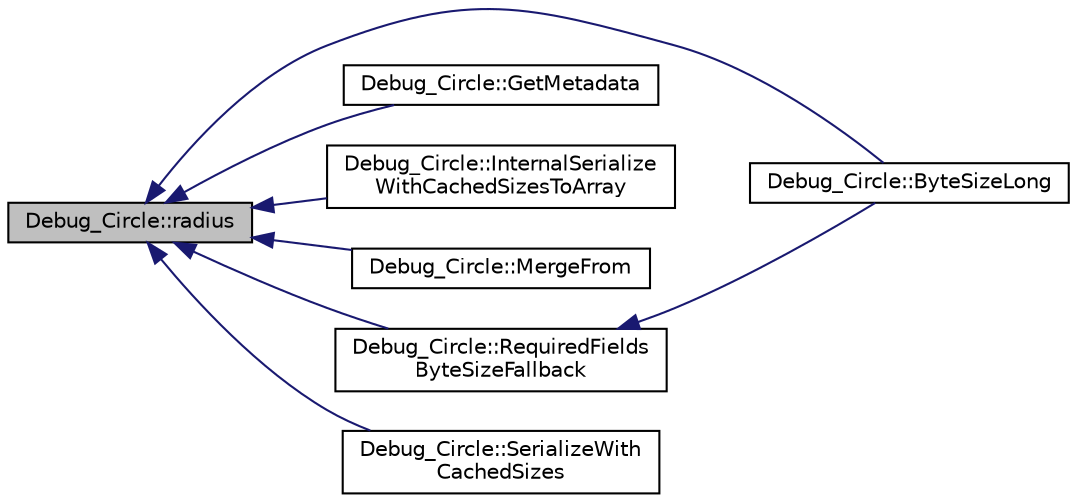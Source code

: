 digraph "Debug_Circle::radius"
{
 // INTERACTIVE_SVG=YES
  edge [fontname="Helvetica",fontsize="10",labelfontname="Helvetica",labelfontsize="10"];
  node [fontname="Helvetica",fontsize="10",shape=record];
  rankdir="LR";
  Node1 [label="Debug_Circle::radius",height=0.2,width=0.4,color="black", fillcolor="grey75", style="filled", fontcolor="black"];
  Node1 -> Node2 [dir="back",color="midnightblue",fontsize="10",style="solid",fontname="Helvetica"];
  Node2 [label="Debug_Circle::ByteSizeLong",height=0.2,width=0.4,color="black", fillcolor="white", style="filled",URL="$d0/d75/class_debug___circle.html#a470e98c489355d8bcb558c2a14a9d962"];
  Node1 -> Node3 [dir="back",color="midnightblue",fontsize="10",style="solid",fontname="Helvetica"];
  Node3 [label="Debug_Circle::GetMetadata",height=0.2,width=0.4,color="black", fillcolor="white", style="filled",URL="$d0/d75/class_debug___circle.html#adf0406bb307c4d21ed30597940f3ae85"];
  Node1 -> Node4 [dir="back",color="midnightblue",fontsize="10",style="solid",fontname="Helvetica"];
  Node4 [label="Debug_Circle::InternalSerialize\lWithCachedSizesToArray",height=0.2,width=0.4,color="black", fillcolor="white", style="filled",URL="$d0/d75/class_debug___circle.html#a3ea2ec3a6b6ccb1887e249864a990d6a"];
  Node1 -> Node5 [dir="back",color="midnightblue",fontsize="10",style="solid",fontname="Helvetica"];
  Node5 [label="Debug_Circle::MergeFrom",height=0.2,width=0.4,color="black", fillcolor="white", style="filled",URL="$d0/d75/class_debug___circle.html#ac298488f5fd75b96adc0c82dfa36bad4"];
  Node1 -> Node6 [dir="back",color="midnightblue",fontsize="10",style="solid",fontname="Helvetica"];
  Node6 [label="Debug_Circle::RequiredFields\lByteSizeFallback",height=0.2,width=0.4,color="black", fillcolor="white", style="filled",URL="$d0/d75/class_debug___circle.html#a9c2317dba4b57b4319bfc7f8a29a4b3a"];
  Node6 -> Node2 [dir="back",color="midnightblue",fontsize="10",style="solid",fontname="Helvetica"];
  Node1 -> Node7 [dir="back",color="midnightblue",fontsize="10",style="solid",fontname="Helvetica"];
  Node7 [label="Debug_Circle::SerializeWith\lCachedSizes",height=0.2,width=0.4,color="black", fillcolor="white", style="filled",URL="$d0/d75/class_debug___circle.html#ac3e03e1d734688698838bdfb3375cda6"];
}
